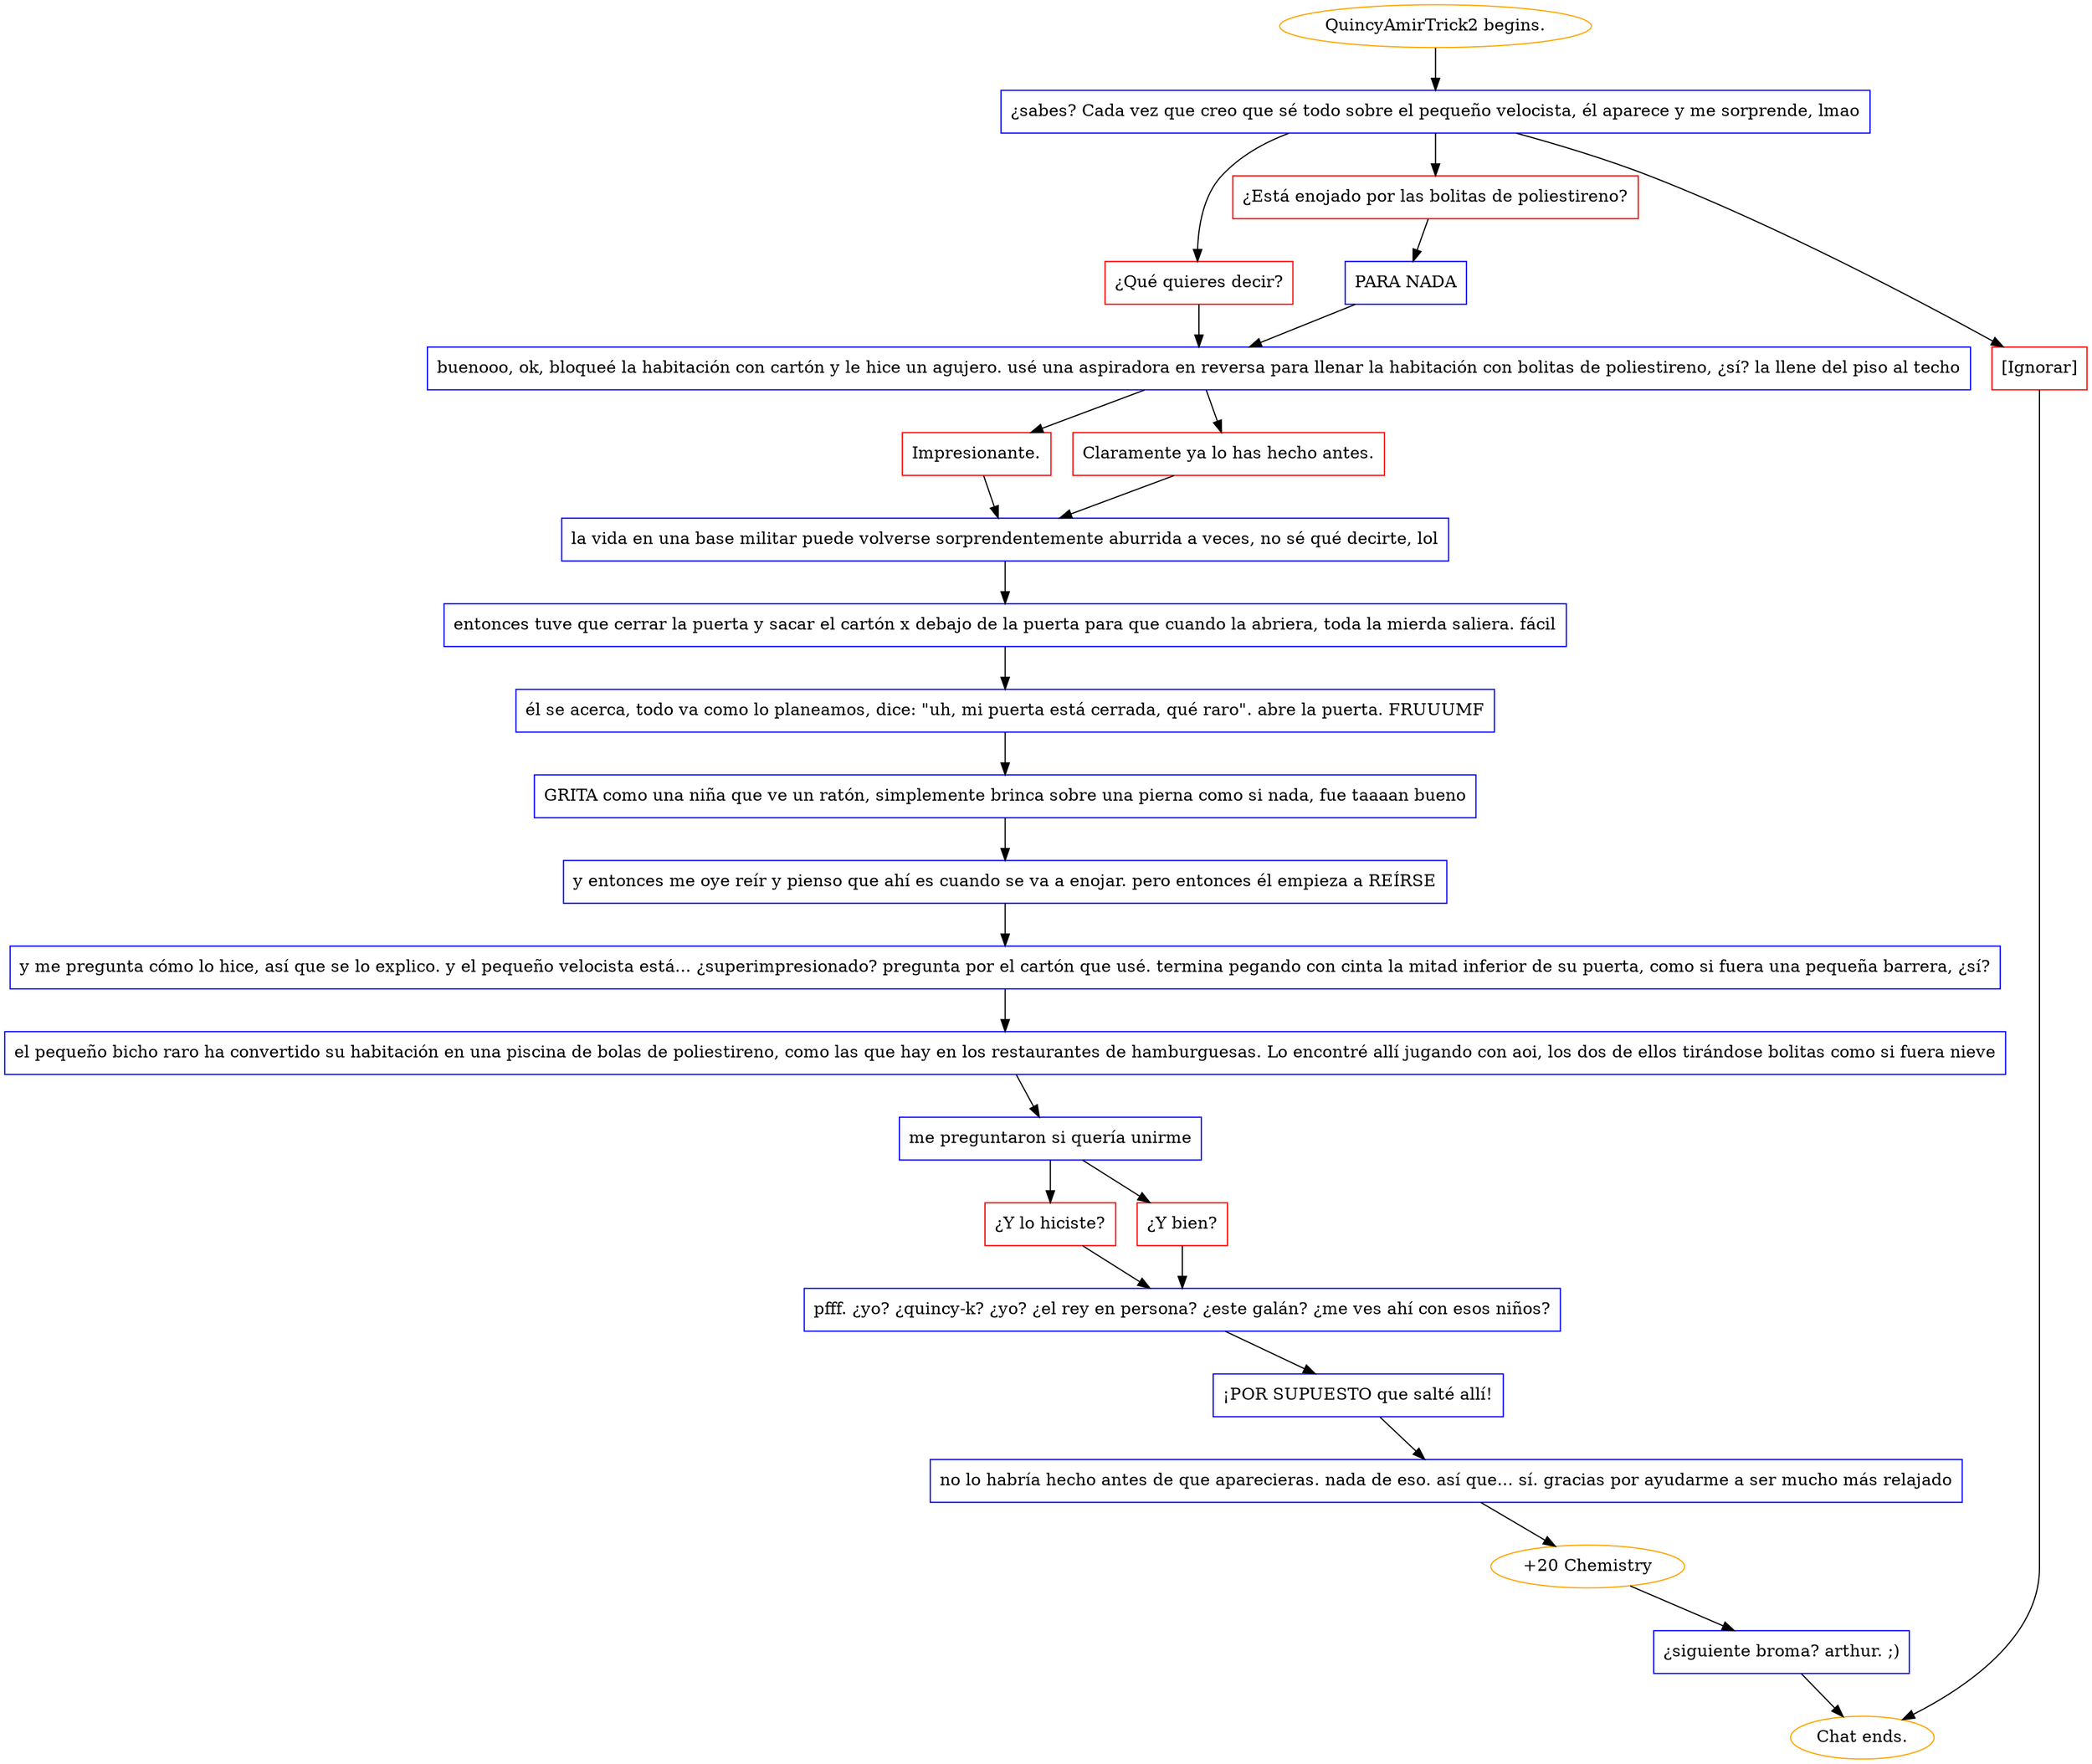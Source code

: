 digraph {
	"QuincyAmirTrick2 begins." [color=orange];
		"QuincyAmirTrick2 begins." -> j350971548;
	j350971548 [label="¿sabes? Cada vez que creo que sé todo sobre el pequeño velocista, él aparece y me sorprende, lmao",shape=box,color=blue];
		j350971548 -> j3571215989;
		j350971548 -> j1115581573;
		j350971548 -> j1678137900;
	j3571215989 [label="¿Qué quieres decir?",shape=box,color=red];
		j3571215989 -> j178180075;
	j1115581573 [label="¿Está enojado por las bolitas de poliestireno?",shape=box,color=red];
		j1115581573 -> j3394238239;
	j1678137900 [label="[Ignorar]",shape=box,color=red];
		j1678137900 -> "Chat ends.";
	j178180075 [label="buenooo, ok, bloqueé la habitación con cartón y le hice un agujero. usé una aspiradora en reversa para llenar la habitación con bolitas de poliestireno, ¿sí? la llene del piso al techo",shape=box,color=blue];
		j178180075 -> j3668962015;
		j178180075 -> j1144958798;
	j3394238239 [label="PARA NADA",shape=box,color=blue];
		j3394238239 -> j178180075;
	"Chat ends." [color=orange];
	j3668962015 [label="Impresionante.",shape=box,color=red];
		j3668962015 -> j3961889602;
	j1144958798 [label="Claramente ya lo has hecho antes.",shape=box,color=red];
		j1144958798 -> j3961889602;
	j3961889602 [label="la vida en una base militar puede volverse sorprendentemente aburrida a veces, no sé qué decirte, lol",shape=box,color=blue];
		j3961889602 -> j2807666501;
	j2807666501 [label="entonces tuve que cerrar la puerta y sacar el cartón x debajo de la puerta para que cuando la abriera, toda la mierda saliera. fácil",shape=box,color=blue];
		j2807666501 -> j4115048257;
	j4115048257 [label="él se acerca, todo va como lo planeamos, dice: \"uh, mi puerta está cerrada, qué raro\". abre la puerta. FRUUUMF",shape=box,color=blue];
		j4115048257 -> j2182876188;
	j2182876188 [label="GRITA como una niña que ve un ratón, simplemente brinca sobre una pierna como si nada, fue taaaan bueno",shape=box,color=blue];
		j2182876188 -> j2541594589;
	j2541594589 [label="y entonces me oye reír y pienso que ahí es cuando se va a enojar. pero entonces él empieza a REÍRSE",shape=box,color=blue];
		j2541594589 -> j799190132;
	j799190132 [label="y me pregunta cómo lo hice, así que se lo explico. y el pequeño velocista está... ¿superimpresionado? pregunta por el cartón que usé. termina pegando con cinta la mitad inferior de su puerta, como si fuera una pequeña barrera, ¿sí?",shape=box,color=blue];
		j799190132 -> j3634840916;
	j3634840916 [label="el pequeño bicho raro ha convertido su habitación en una piscina de bolas de poliestireno, como las que hay en los restaurantes de hamburguesas. Lo encontré allí jugando con aoi, los dos de ellos tirándose bolitas como si fuera nieve",shape=box,color=blue];
		j3634840916 -> j1215981801;
	j1215981801 [label="me preguntaron si quería unirme",shape=box,color=blue];
		j1215981801 -> j422271619;
		j1215981801 -> j176061139;
	j422271619 [label="¿Y lo hiciste?",shape=box,color=red];
		j422271619 -> j1140157729;
	j176061139 [label="¿Y bien?",shape=box,color=red];
		j176061139 -> j1140157729;
	j1140157729 [label="pfff. ¿yo? ¿quincy-k? ¿yo? ¿el rey en persona? ¿este galán? ¿me ves ahí con esos niños?",shape=box,color=blue];
		j1140157729 -> j149838820;
	j149838820 [label="¡POR SUPUESTO que salté allí!",shape=box,color=blue];
		j149838820 -> j3087851938;
	j3087851938 [label="no lo habría hecho antes de que aparecieras. nada de eso. así que... sí. gracias por ayudarme a ser mucho más relajado",shape=box,color=blue];
		j3087851938 -> j2496249617;
	j2496249617 [label="+20 Chemistry",color=orange];
		j2496249617 -> j4267687737;
	j4267687737 [label="¿siguiente broma? arthur. ;)",shape=box,color=blue];
		j4267687737 -> "Chat ends.";
}